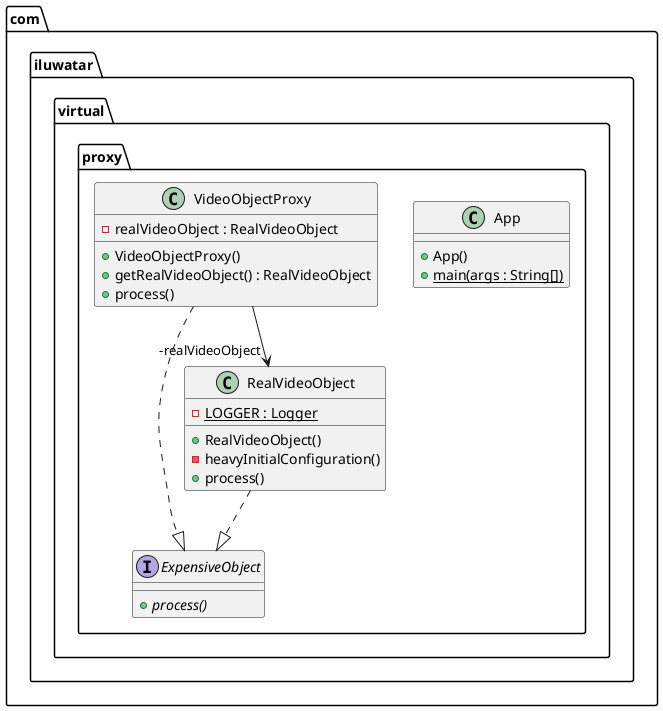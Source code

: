 @startuml
package com.iluwatar.virtual.proxy {
  class App {
    + App()
    + main(args : String[]) {static}
  }
  interface ExpensiveObject {
    + process() {abstract}
  }
  class RealVideoObject {
    - LOGGER : Logger {static}
    + RealVideoObject()
    - heavyInitialConfiguration()
    + process()
  }
  class VideoObjectProxy {
    - realVideoObject : RealVideoObject
    + VideoObjectProxy()
    + getRealVideoObject() : RealVideoObject
    + process()
  }
}
VideoObjectProxy -->  "-realVideoObject" RealVideoObject
RealVideoObject ..|> ExpensiveObject 
VideoObjectProxy ..|> ExpensiveObject 
@enduml